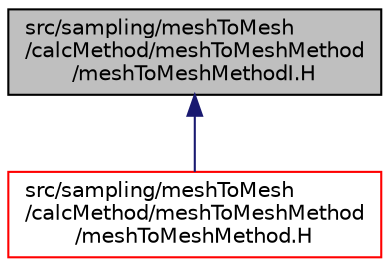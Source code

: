 digraph "src/sampling/meshToMesh/calcMethod/meshToMeshMethod/meshToMeshMethodI.H"
{
  bgcolor="transparent";
  edge [fontname="Helvetica",fontsize="10",labelfontname="Helvetica",labelfontsize="10"];
  node [fontname="Helvetica",fontsize="10",shape=record];
  Node1 [label="src/sampling/meshToMesh\l/calcMethod/meshToMeshMethod\l/meshToMeshMethodI.H",height=0.2,width=0.4,color="black", fillcolor="grey75", style="filled", fontcolor="black"];
  Node1 -> Node2 [dir="back",color="midnightblue",fontsize="10",style="solid",fontname="Helvetica"];
  Node2 [label="src/sampling/meshToMesh\l/calcMethod/meshToMeshMethod\l/meshToMeshMethod.H",height=0.2,width=0.4,color="red",URL="$a09636.html"];
}
